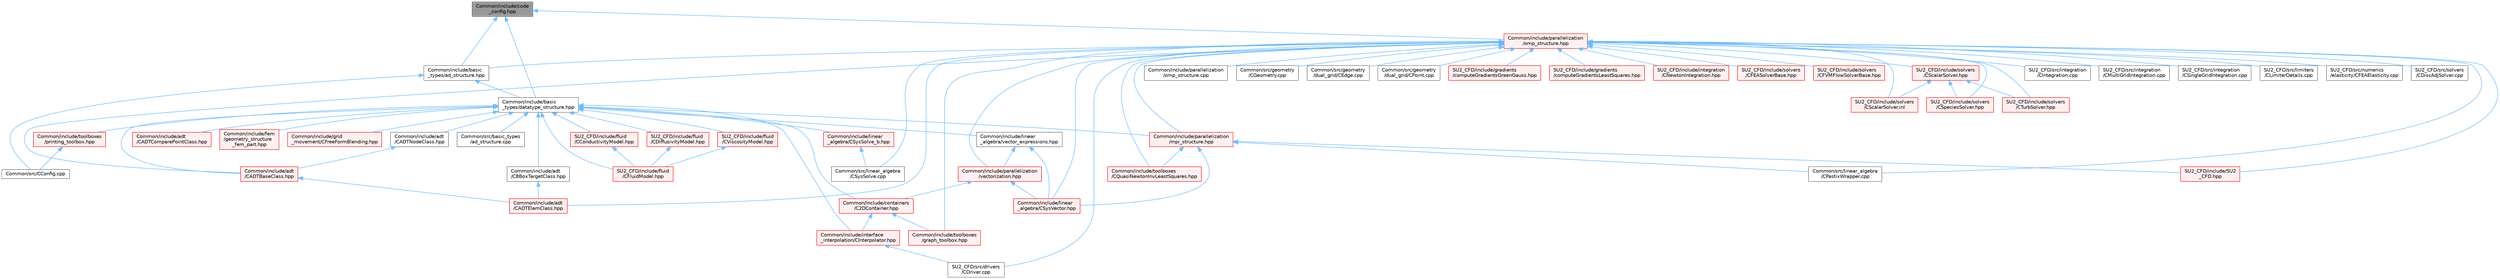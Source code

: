 digraph "Common/include/code_config.hpp"
{
 // LATEX_PDF_SIZE
  bgcolor="transparent";
  edge [fontname=Helvetica,fontsize=10,labelfontname=Helvetica,labelfontsize=10];
  node [fontname=Helvetica,fontsize=10,shape=box,height=0.2,width=0.4];
  Node1 [id="Node000001",label="Common/include/code\l_config.hpp",height=0.2,width=0.4,color="gray40", fillcolor="grey60", style="filled", fontcolor="black",tooltip="Header file for collecting common macros, definitions and type configurations."];
  Node1 -> Node2 [id="edge1_Node000001_Node000002",dir="back",color="steelblue1",style="solid",tooltip=" "];
  Node2 [id="Node000002",label="Common/include/basic\l_types/ad_structure.hpp",height=0.2,width=0.4,color="grey40", fillcolor="white", style="filled",URL="$ad__structure_8hpp.html",tooltip="Main routines for the algorithmic differentiation (AD) structure."];
  Node2 -> Node3 [id="edge2_Node000002_Node000003",dir="back",color="steelblue1",style="solid",tooltip=" "];
  Node3 [id="Node000003",label="Common/include/basic\l_types/datatype_structure.hpp",height=0.2,width=0.4,color="grey40", fillcolor="white", style="filled",URL="$datatype__structure_8hpp.html",tooltip="Headers for generalized datatypes, defines an interface for AD types."];
  Node3 -> Node4 [id="edge3_Node000003_Node000004",dir="back",color="steelblue1",style="solid",tooltip=" "];
  Node4 [id="Node000004",label="Common/include/adt\l/CADTBaseClass.hpp",height=0.2,width=0.4,color="red", fillcolor="#FFF0F0", style="filled",URL="$CADTBaseClass_8hpp.html",tooltip="Base class for storing an ADT in an arbitrary number of dimensions."];
  Node4 -> Node5 [id="edge4_Node000004_Node000005",dir="back",color="steelblue1",style="solid",tooltip=" "];
  Node5 [id="Node000005",label="Common/include/adt\l/CADTElemClass.hpp",height=0.2,width=0.4,color="red", fillcolor="#FFF0F0", style="filled",URL="$CADTElemClass_8hpp.html",tooltip="Class for storing an ADT of (linear) elements in an arbitrary number of dimensions."];
  Node3 -> Node230 [id="edge5_Node000003_Node000230",dir="back",color="steelblue1",style="solid",tooltip=" "];
  Node230 [id="Node000230",label="Common/include/adt\l/CADTComparePointClass.hpp",height=0.2,width=0.4,color="red", fillcolor="#FFF0F0", style="filled",URL="$CADTComparePointClass_8hpp.html",tooltip="subroutines for comparing two points in an alternating digital tree (ADT)."];
  Node3 -> Node231 [id="edge6_Node000003_Node000231",dir="back",color="steelblue1",style="solid",tooltip=" "];
  Node231 [id="Node000231",label="Common/include/adt\l/CADTNodeClass.hpp",height=0.2,width=0.4,color="grey40", fillcolor="white", style="filled",URL="$CADTNodeClass_8hpp.html",tooltip="Class for storing the information needed in a node of an ADT."];
  Node231 -> Node4 [id="edge7_Node000231_Node000004",dir="back",color="steelblue1",style="solid",tooltip=" "];
  Node3 -> Node232 [id="edge8_Node000003_Node000232",dir="back",color="steelblue1",style="solid",tooltip=" "];
  Node232 [id="Node000232",label="Common/include/adt\l/CBBoxTargetClass.hpp",height=0.2,width=0.4,color="grey40", fillcolor="white", style="filled",URL="$CBBoxTargetClass_8hpp.html",tooltip="Class for storing the information of a possible bounding box candidate during a minimum distance sear..."];
  Node232 -> Node5 [id="edge9_Node000232_Node000005",dir="back",color="steelblue1",style="solid",tooltip=" "];
  Node3 -> Node233 [id="edge10_Node000003_Node000233",dir="back",color="steelblue1",style="solid",tooltip=" "];
  Node233 [id="Node000233",label="Common/include/containers\l/C2DContainer.hpp",height=0.2,width=0.4,color="red", fillcolor="#FFF0F0", style="filled",URL="$C2DContainer_8hpp.html",tooltip="A templated vector/matrix object."];
  Node233 -> Node459 [id="edge11_Node000233_Node000459",dir="back",color="steelblue1",style="solid",tooltip=" "];
  Node459 [id="Node000459",label="Common/include/interface\l_interpolation/CInterpolator.hpp",height=0.2,width=0.4,color="red", fillcolor="#FFF0F0", style="filled",URL="$CInterpolator_8hpp.html",tooltip="Base class for multiphysics interpolation."];
  Node459 -> Node15 [id="edge12_Node000459_Node000015",dir="back",color="steelblue1",style="solid",tooltip=" "];
  Node15 [id="Node000015",label="SU2_CFD/src/drivers\l/CDriver.cpp",height=0.2,width=0.4,color="grey40", fillcolor="white", style="filled",URL="$CDriver_8cpp.html",tooltip="The main subroutines for driving single or multi-zone problems."];
  Node233 -> Node491 [id="edge13_Node000233_Node000491",dir="back",color="steelblue1",style="solid",tooltip=" "];
  Node491 [id="Node000491",label="Common/include/toolboxes\l/graph_toolbox.hpp",height=0.2,width=0.4,color="red", fillcolor="#FFF0F0", style="filled",URL="$graph__toolbox_8hpp.html",tooltip="Functions and classes to build/represent sparse graphs or sparse patterns."];
  Node3 -> Node493 [id="edge14_Node000003_Node000493",dir="back",color="steelblue1",style="solid",tooltip=" "];
  Node493 [id="Node000493",label="Common/include/fem\l/geometry_structure\l_fem_part.hpp",height=0.2,width=0.4,color="red", fillcolor="#FFF0F0", style="filled",URL="$geometry__structure__fem__part_8hpp.html",tooltip="Helper classes for the Fluid FEM solver."];
  Node3 -> Node494 [id="edge15_Node000003_Node000494",dir="back",color="steelblue1",style="solid",tooltip=" "];
  Node494 [id="Node000494",label="Common/include/grid\l_movement/CFreeFormBlending.hpp",height=0.2,width=0.4,color="red", fillcolor="#FFF0F0", style="filled",URL="$CFreeFormBlending_8hpp.html",tooltip="Headers of the CFreeFormBlending class. It is the parent class for the FFD blending function."];
  Node3 -> Node459 [id="edge16_Node000003_Node000459",dir="back",color="steelblue1",style="solid",tooltip=" "];
  Node3 -> Node500 [id="edge17_Node000003_Node000500",dir="back",color="steelblue1",style="solid",tooltip=" "];
  Node500 [id="Node000500",label="Common/include/linear\l_algebra/CSysSolve_b.hpp",height=0.2,width=0.4,color="red", fillcolor="#FFF0F0", style="filled",URL="$CSysSolve__b_8hpp.html",tooltip="Routines for the linear solver used in the reverse sweep of AD."];
  Node500 -> Node184 [id="edge18_Node000500_Node000184",dir="back",color="steelblue1",style="solid",tooltip=" "];
  Node184 [id="Node000184",label="Common/src/linear_algebra\l/CSysSolve.cpp",height=0.2,width=0.4,color="grey40", fillcolor="white", style="filled",URL="$CSysSolve_8cpp.html",tooltip="Main classes required for solving linear systems of equations."];
  Node3 -> Node501 [id="edge19_Node000003_Node000501",dir="back",color="steelblue1",style="solid",tooltip=" "];
  Node501 [id="Node000501",label="Common/include/linear\l_algebra/vector_expressions.hpp",height=0.2,width=0.4,color="grey40", fillcolor="white", style="filled",URL="$vector__expressions_8hpp.html",tooltip="Expression templates for vector types with coefficient-wise operations."];
  Node501 -> Node502 [id="edge20_Node000501_Node000502",dir="back",color="steelblue1",style="solid",tooltip=" "];
  Node502 [id="Node000502",label="Common/include/linear\l_algebra/CSysVector.hpp",height=0.2,width=0.4,color="red", fillcolor="#FFF0F0", style="filled",URL="$CSysVector_8hpp.html",tooltip="Declararion and inlines of the vector class used in the solution of large, distributed,..."];
  Node501 -> Node504 [id="edge21_Node000501_Node000504",dir="back",color="steelblue1",style="solid",tooltip=" "];
  Node504 [id="Node000504",label="Common/include/parallelization\l/vectorization.hpp",height=0.2,width=0.4,color="red", fillcolor="#FFF0F0", style="filled",URL="$vectorization_8hpp.html",tooltip="Implementation of a portable SIMD type."];
  Node504 -> Node233 [id="edge22_Node000504_Node000233",dir="back",color="steelblue1",style="solid",tooltip=" "];
  Node504 -> Node502 [id="edge23_Node000504_Node000502",dir="back",color="steelblue1",style="solid",tooltip=" "];
  Node3 -> Node506 [id="edge24_Node000003_Node000506",dir="back",color="steelblue1",style="solid",tooltip=" "];
  Node506 [id="Node000506",label="Common/include/parallelization\l/mpi_structure.hpp",height=0.2,width=0.4,color="red", fillcolor="#FFF0F0", style="filled",URL="$mpi__structure_8hpp.html",tooltip="Headers of the mpi interface for generalized datatypes. The subroutines and functions are in the mpi_..."];
  Node506 -> Node502 [id="edge25_Node000506_Node000502",dir="back",color="steelblue1",style="solid",tooltip=" "];
  Node506 -> Node489 [id="edge26_Node000506_Node000489",dir="back",color="steelblue1",style="solid",tooltip=" "];
  Node489 [id="Node000489",label="Common/include/toolboxes\l/CQuasiNewtonInvLeastSquares.hpp",height=0.2,width=0.4,color="red", fillcolor="#FFF0F0", style="filled",URL="$CQuasiNewtonInvLeastSquares_8hpp.html",tooltip="Implements a method to accelerate and stabilize the convergence of fixed point iterations,..."];
  Node506 -> Node193 [id="edge27_Node000506_Node000193",dir="back",color="steelblue1",style="solid",tooltip=" "];
  Node193 [id="Node000193",label="Common/src/linear_algebra\l/CPastixWrapper.cpp",height=0.2,width=0.4,color="grey40", fillcolor="white", style="filled",URL="$CPastixWrapper_8cpp.html",tooltip="An interface to the INRIA solver PaStiX (http://pastix.gforge.inria.fr/files/README-txt...."];
  Node506 -> Node11 [id="edge28_Node000506_Node000011",dir="back",color="steelblue1",style="solid",tooltip=" "];
  Node11 [id="Node000011",label="SU2_CFD/include/SU2\l_CFD.hpp",height=0.2,width=0.4,color="red", fillcolor="#FFF0F0", style="filled",URL="$SU2__CFD_8hpp.html",tooltip="Headers of the main subroutines of the code SU2_CFD. The subroutines and functions are in the SU2_CFD..."];
  Node3 -> Node582 [id="edge29_Node000003_Node000582",dir="back",color="steelblue1",style="solid",tooltip=" "];
  Node582 [id="Node000582",label="Common/include/toolboxes\l/printing_toolbox.hpp",height=0.2,width=0.4,color="red", fillcolor="#FFF0F0", style="filled",URL="$printing__toolbox_8hpp.html",tooltip="Header file for the printing toolbox."];
  Node582 -> Node8 [id="edge30_Node000582_Node000008",dir="back",color="steelblue1",style="solid",tooltip=" "];
  Node8 [id="Node000008",label="Common/src/CConfig.cpp",height=0.2,width=0.4,color="grey40", fillcolor="white", style="filled",URL="$CConfig_8cpp.html",tooltip="Main file for managing the config file."];
  Node3 -> Node584 [id="edge31_Node000003_Node000584",dir="back",color="steelblue1",style="solid",tooltip=" "];
  Node584 [id="Node000584",label="Common/src/basic_types\l/ad_structure.cpp",height=0.2,width=0.4,color="grey40", fillcolor="white", style="filled",URL="$ad__structure_8cpp.html",tooltip="Main subroutines for the algorithmic differentiation (AD) structure."];
  Node3 -> Node585 [id="edge32_Node000003_Node000585",dir="back",color="steelblue1",style="solid",tooltip=" "];
  Node585 [id="Node000585",label="SU2_CFD/include/fluid\l/CConductivityModel.hpp",height=0.2,width=0.4,color="red", fillcolor="#FFF0F0", style="filled",URL="$CConductivityModel_8hpp.html",tooltip="Defines an interface class for thermal conductivity models."];
  Node585 -> Node311 [id="edge33_Node000585_Node000311",dir="back",color="steelblue1",style="solid",tooltip=" "];
  Node311 [id="Node000311",label="SU2_CFD/include/fluid\l/CFluidModel.hpp",height=0.2,width=0.4,color="red", fillcolor="#FFF0F0", style="filled",URL="$CFluidModel_8hpp.html",tooltip="Defines the main fluid model class for thermophysical properties."];
  Node3 -> Node592 [id="edge34_Node000003_Node000592",dir="back",color="steelblue1",style="solid",tooltip=" "];
  Node592 [id="Node000592",label="SU2_CFD/include/fluid\l/CDiffusivityModel.hpp",height=0.2,width=0.4,color="red", fillcolor="#FFF0F0", style="filled",URL="$CDiffusivityModel_8hpp.html",tooltip="Interface class for defining mass diffusivity models."];
  Node592 -> Node311 [id="edge35_Node000592_Node000311",dir="back",color="steelblue1",style="solid",tooltip=" "];
  Node3 -> Node311 [id="edge36_Node000003_Node000311",dir="back",color="steelblue1",style="solid",tooltip=" "];
  Node3 -> Node596 [id="edge37_Node000003_Node000596",dir="back",color="steelblue1",style="solid",tooltip=" "];
  Node596 [id="Node000596",label="SU2_CFD/include/fluid\l/CViscosityModel.hpp",height=0.2,width=0.4,color="red", fillcolor="#FFF0F0", style="filled",URL="$CViscosityModel_8hpp.html",tooltip="Interface class for defining laminar viscosity models."];
  Node596 -> Node311 [id="edge38_Node000596_Node000311",dir="back",color="steelblue1",style="solid",tooltip=" "];
  Node2 -> Node8 [id="edge39_Node000002_Node000008",dir="back",color="steelblue1",style="solid",tooltip=" "];
  Node1 -> Node3 [id="edge40_Node000001_Node000003",dir="back",color="steelblue1",style="solid",tooltip=" "];
  Node1 -> Node600 [id="edge41_Node000001_Node000600",dir="back",color="steelblue1",style="solid",tooltip=" "];
  Node600 [id="Node000600",label="Common/include/parallelization\l/omp_structure.hpp",height=0.2,width=0.4,color="red", fillcolor="#FFF0F0", style="filled",URL="$omp__structure_8hpp.html",tooltip="OpenMP interface header, provides compatibility functions if the code is built without OpenMP support..."];
  Node600 -> Node4 [id="edge42_Node000600_Node000004",dir="back",color="steelblue1",style="solid",tooltip=" "];
  Node600 -> Node5 [id="edge43_Node000600_Node000005",dir="back",color="steelblue1",style="solid",tooltip=" "];
  Node600 -> Node2 [id="edge44_Node000600_Node000002",dir="back",color="steelblue1",style="solid",tooltip=" "];
  Node600 -> Node502 [id="edge45_Node000600_Node000502",dir="back",color="steelblue1",style="solid",tooltip=" "];
  Node600 -> Node506 [id="edge46_Node000600_Node000506",dir="back",color="steelblue1",style="solid",tooltip=" "];
  Node600 -> Node601 [id="edge47_Node000600_Node000601",dir="back",color="steelblue1",style="solid",tooltip=" "];
  Node601 [id="Node000601",label="Common/include/parallelization\l/omp_structure.cpp",height=0.2,width=0.4,color="grey40", fillcolor="white", style="filled",URL="$omp__structure_8cpp.html",tooltip="Source file counterpart for omp_structure.hpp."];
  Node600 -> Node504 [id="edge48_Node000600_Node000504",dir="back",color="steelblue1",style="solid",tooltip=" "];
  Node600 -> Node489 [id="edge49_Node000600_Node000489",dir="back",color="steelblue1",style="solid",tooltip=" "];
  Node600 -> Node491 [id="edge50_Node000600_Node000491",dir="back",color="steelblue1",style="solid",tooltip=" "];
  Node600 -> Node186 [id="edge51_Node000600_Node000186",dir="back",color="steelblue1",style="solid",tooltip=" "];
  Node186 [id="Node000186",label="Common/src/geometry\l/CGeometry.cpp",height=0.2,width=0.4,color="grey40", fillcolor="white", style="filled",URL="$CGeometry_8cpp.html",tooltip="Implementation of the base geometry class."];
  Node600 -> Node466 [id="edge52_Node000600_Node000466",dir="back",color="steelblue1",style="solid",tooltip=" "];
  Node466 [id="Node000466",label="Common/src/geometry\l/dual_grid/CEdge.cpp",height=0.2,width=0.4,color="grey40", fillcolor="white", style="filled",URL="$CEdge_8cpp.html",tooltip="Implementation of the edge class."];
  Node600 -> Node308 [id="edge53_Node000600_Node000308",dir="back",color="steelblue1",style="solid",tooltip=" "];
  Node308 [id="Node000308",label="Common/src/geometry\l/dual_grid/CPoint.cpp",height=0.2,width=0.4,color="grey40", fillcolor="white", style="filled",URL="$CPoint_8cpp.html",tooltip="Main classes for defining the points of the dual grid."];
  Node600 -> Node193 [id="edge54_Node000600_Node000193",dir="back",color="steelblue1",style="solid",tooltip=" "];
  Node600 -> Node184 [id="edge55_Node000600_Node000184",dir="back",color="steelblue1",style="solid",tooltip=" "];
  Node600 -> Node11 [id="edge56_Node000600_Node000011",dir="back",color="steelblue1",style="solid",tooltip=" "];
  Node600 -> Node602 [id="edge57_Node000600_Node000602",dir="back",color="steelblue1",style="solid",tooltip=" "];
  Node602 [id="Node000602",label="SU2_CFD/include/gradients\l/computeGradientsGreenGauss.hpp",height=0.2,width=0.4,color="red", fillcolor="#FFF0F0", style="filled",URL="$computeGradientsGreenGauss_8hpp.html",tooltip="Generic implementation of Green-Gauss gradient computation."];
  Node600 -> Node603 [id="edge58_Node000600_Node000603",dir="back",color="steelblue1",style="solid",tooltip=" "];
  Node603 [id="Node000603",label="SU2_CFD/include/gradients\l/computeGradientsLeastSquares.hpp",height=0.2,width=0.4,color="red", fillcolor="#FFF0F0", style="filled",URL="$computeGradientsLeastSquares_8hpp.html",tooltip="Generic implementation of Least-Squares gradient computation."];
  Node600 -> Node43 [id="edge59_Node000600_Node000043",dir="back",color="steelblue1",style="solid",tooltip=" "];
  Node43 [id="Node000043",label="SU2_CFD/include/integration\l/CNewtonIntegration.hpp",height=0.2,width=0.4,color="red", fillcolor="#FFF0F0", style="filled",URL="$CNewtonIntegration_8hpp.html",tooltip="Newton-Krylov integration."];
  Node600 -> Node91 [id="edge60_Node000600_Node000091",dir="back",color="steelblue1",style="solid",tooltip=" "];
  Node91 [id="Node000091",label="SU2_CFD/include/solvers\l/CFEASolverBase.hpp",height=0.2,width=0.4,color="red", fillcolor="#FFF0F0", style="filled",URL="$CFEASolverBase_8hpp.html",tooltip=" "];
  Node600 -> Node103 [id="edge61_Node000600_Node000103",dir="back",color="steelblue1",style="solid",tooltip=" "];
  Node103 [id="Node000103",label="SU2_CFD/include/solvers\l/CFVMFlowSolverBase.hpp",height=0.2,width=0.4,color="red", fillcolor="#FFF0F0", style="filled",URL="$CFVMFlowSolverBase_8hpp.html",tooltip="Base class template for all FVM flow solvers."];
  Node600 -> Node121 [id="edge62_Node000600_Node000121",dir="back",color="steelblue1",style="solid",tooltip=" "];
  Node121 [id="Node000121",label="SU2_CFD/include/solvers\l/CScalarSolver.hpp",height=0.2,width=0.4,color="red", fillcolor="#FFF0F0", style="filled",URL="$CScalarSolver_8hpp.html",tooltip="Headers of the CScalarSolver class."];
  Node121 -> Node124 [id="edge63_Node000121_Node000124",dir="back",color="steelblue1",style="solid",tooltip=" "];
  Node124 [id="Node000124",label="SU2_CFD/include/solvers\l/CScalarSolver.inl",height=0.2,width=0.4,color="red", fillcolor="#FFF0F0", style="filled",URL="$CScalarSolver_8inl.html",tooltip="Main subroutines of CScalarSolver class."];
  Node121 -> Node127 [id="edge64_Node000121_Node000127",dir="back",color="steelblue1",style="solid",tooltip=" "];
  Node127 [id="Node000127",label="SU2_CFD/include/solvers\l/CSpeciesSolver.hpp",height=0.2,width=0.4,color="red", fillcolor="#FFF0F0", style="filled",URL="$CSpeciesSolver_8hpp.html",tooltip="Headers of the CSpeciesSolver class."];
  Node121 -> Node130 [id="edge65_Node000121_Node000130",dir="back",color="steelblue1",style="solid",tooltip=" "];
  Node130 [id="Node000130",label="SU2_CFD/include/solvers\l/CTurbSolver.hpp",height=0.2,width=0.4,color="red", fillcolor="#FFF0F0", style="filled",URL="$CTurbSolver_8hpp.html",tooltip="Headers of the CTurbSolver class."];
  Node600 -> Node124 [id="edge66_Node000600_Node000124",dir="back",color="steelblue1",style="solid",tooltip=" "];
  Node600 -> Node127 [id="edge67_Node000600_Node000127",dir="back",color="steelblue1",style="solid",tooltip=" "];
  Node600 -> Node130 [id="edge68_Node000600_Node000130",dir="back",color="steelblue1",style="solid",tooltip=" "];
  Node600 -> Node15 [id="edge69_Node000600_Node000015",dir="back",color="steelblue1",style="solid",tooltip=" "];
  Node600 -> Node71 [id="edge70_Node000600_Node000071",dir="back",color="steelblue1",style="solid",tooltip=" "];
  Node71 [id="Node000071",label="SU2_CFD/src/integration\l/CIntegration.cpp",height=0.2,width=0.4,color="grey40", fillcolor="white", style="filled",URL="$CIntegration_8cpp.html",tooltip="Implementation of the base class for space and time integration."];
  Node600 -> Node42 [id="edge71_Node000600_Node000042",dir="back",color="steelblue1",style="solid",tooltip=" "];
  Node42 [id="Node000042",label="SU2_CFD/src/integration\l/CMultiGridIntegration.cpp",height=0.2,width=0.4,color="grey40", fillcolor="white", style="filled",URL="$CMultiGridIntegration_8cpp.html",tooltip="Implementation of the multigrid integration class."];
  Node600 -> Node46 [id="edge72_Node000600_Node000046",dir="back",color="steelblue1",style="solid",tooltip=" "];
  Node46 [id="Node000046",label="SU2_CFD/src/integration\l/CSingleGridIntegration.cpp",height=0.2,width=0.4,color="grey40", fillcolor="white", style="filled",URL="$CSingleGridIntegration_8cpp.html",tooltip="Single (fine) grid integration class implementation."];
  Node600 -> Node223 [id="edge73_Node000600_Node000223",dir="back",color="steelblue1",style="solid",tooltip=" "];
  Node223 [id="Node000223",label="SU2_CFD/src/limiters\l/CLimiterDetails.cpp",height=0.2,width=0.4,color="grey40", fillcolor="white", style="filled",URL="$CLimiterDetails_8cpp.html",tooltip="A class template that allows defining limiters via specialization of particular details."];
  Node600 -> Node377 [id="edge74_Node000600_Node000377",dir="back",color="steelblue1",style="solid",tooltip=" "];
  Node377 [id="Node000377",label="SU2_CFD/src/numerics\l/elasticity/CFEAElasticity.cpp",height=0.2,width=0.4,color="grey40", fillcolor="white", style="filled",URL="$CFEAElasticity_8cpp.html",tooltip="Base class for all elasticity problems."];
  Node600 -> Node90 [id="edge75_Node000600_Node000090",dir="back",color="steelblue1",style="solid",tooltip=" "];
  Node90 [id="Node000090",label="SU2_CFD/src/solvers\l/CDiscAdjSolver.cpp",height=0.2,width=0.4,color="grey40", fillcolor="white", style="filled",URL="$CDiscAdjSolver_8cpp.html",tooltip="Main subroutines for solving the discrete adjoint problem."];
}
